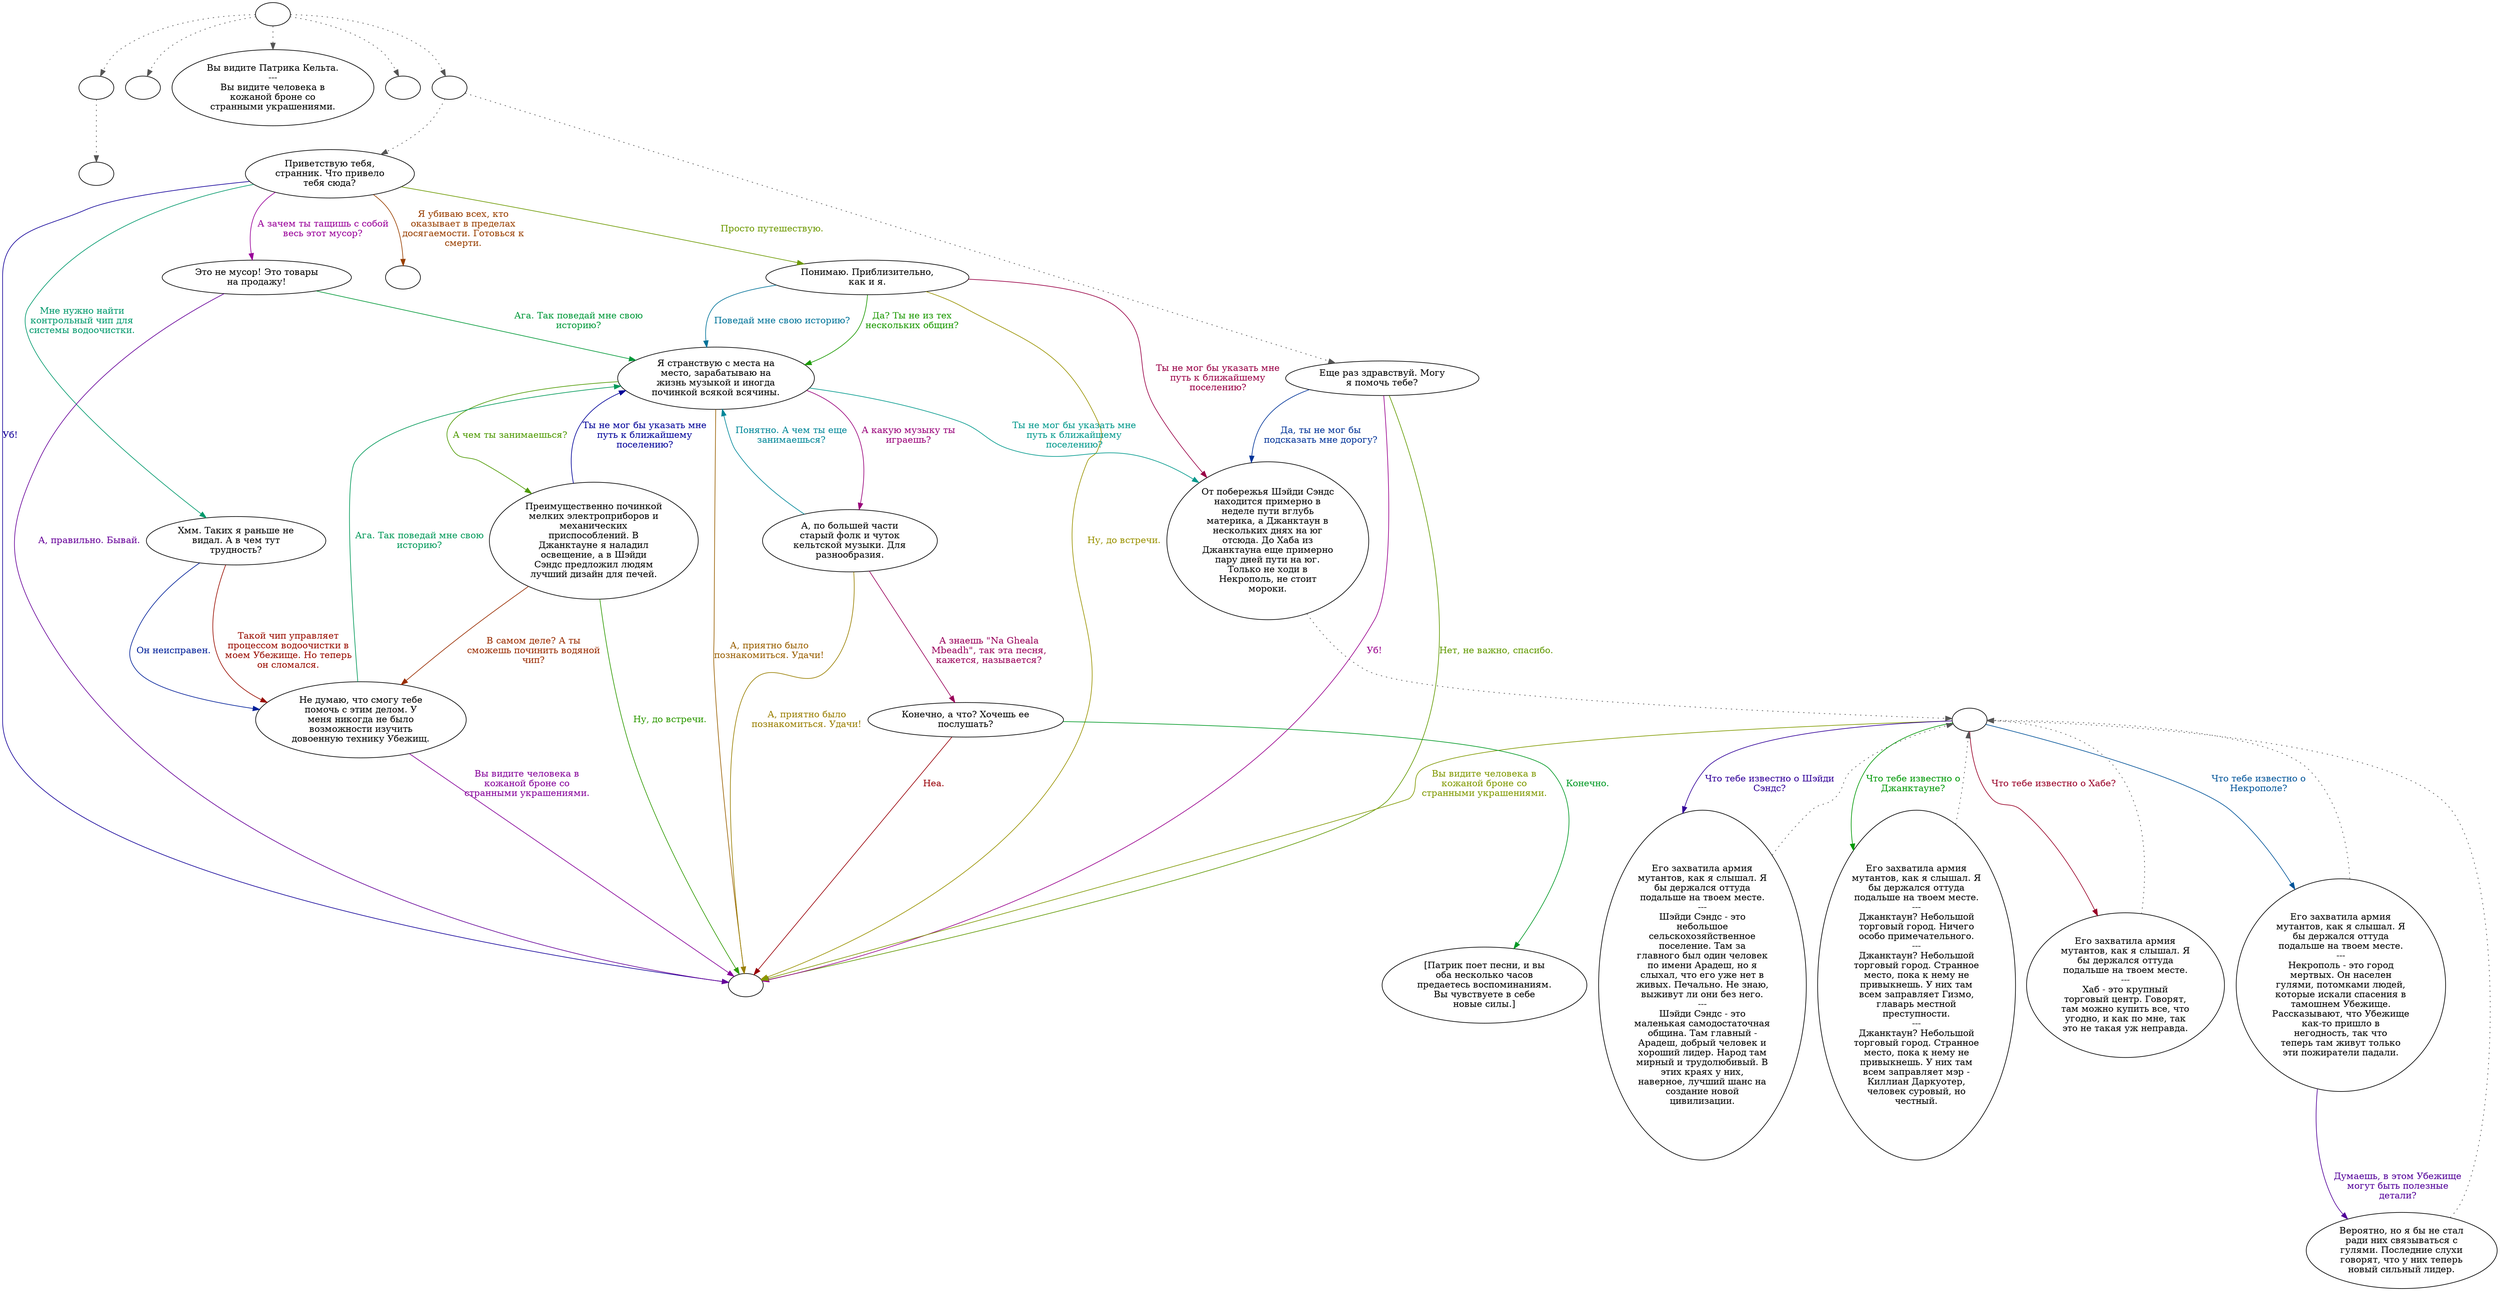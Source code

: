 digraph patrick {
  "start" [style=filled       fillcolor="#FFFFFF"       color="#000000"]
  "start" -> "critter_p_proc" [style=dotted color="#555555"]
  "start" -> "destroy_p_proc" [style=dotted color="#555555"]
  "start" -> "look_at_p_proc" [style=dotted color="#555555"]
  "start" -> "pickup_p_proc" [style=dotted color="#555555"]
  "start" -> "talk_p_proc" [style=dotted color="#555555"]
  "start" [label=""]
  "critter_p_proc" [style=filled       fillcolor="#FFFFFF"       color="#000000"]
  "critter_p_proc" -> "flee_dude" [style=dotted color="#555555"]
  "critter_p_proc" [label=""]
  "destroy_p_proc" [style=filled       fillcolor="#FFFFFF"       color="#000000"]
  "destroy_p_proc" [label=""]
  "look_at_p_proc" [style=filled       fillcolor="#FFFFFF"       color="#000000"]
  "look_at_p_proc" [label="Вы видите Патрика Кельта.\n---\nВы видите человека в\nкожаной броне со\nстранными украшениями."]
  "pickup_p_proc" [style=filled       fillcolor="#FFFFFF"       color="#000000"]
  "pickup_p_proc" [label=""]
  "talk_p_proc" [style=filled       fillcolor="#FFFFFF"       color="#000000"]
  "talk_p_proc" -> "Patrick17" [style=dotted color="#555555"]
  "talk_p_proc" -> "Patrick01" [style=dotted color="#555555"]
  "talk_p_proc" [label=""]
  "flee_dude" [style=filled       fillcolor="#FFFFFF"       color="#000000"]
  "flee_dude" [label=""]
  "Patrick01" [style=filled       fillcolor="#FFFFFF"       color="#000000"]
  "Patrick01" [label="Приветствую тебя,\nстранник. Что привело\nтебя сюда?"]
  "Patrick01" -> "Patrick02" [label="Просто путешествую." color="#6D9900" fontcolor="#6D9900"]
  "Patrick01" -> "Patrick03" [label="А зачем ты тащишь с собой\nвесь этот мусор?" color="#990099" fontcolor="#990099"]
  "Patrick01" -> "Patrick04" [label="Мне нужно найти\nконтрольный чип для\nсистемы водоочистки." color="#00996C" fontcolor="#00996C"]
  "Patrick01" -> "PatrickCombat" [label="Я убиваю всех, кто\nоказывает в пределах\nдосягаемости. Готовься к\nсмерти." color="#993F00" fontcolor="#993F00"]
  "Patrick01" -> "PatrickEnd" [label="Уб!" color="#130099" fontcolor="#130099"]
  "Patrick02" [style=filled       fillcolor="#FFFFFF"       color="#000000"]
  "Patrick02" [label="Понимаю. Приблизительно,\nкак и я."]
  "Patrick02" -> "Patrick05" [label="Да? Ты не из тех\nнескольких общин?" color="#1A9900" fontcolor="#1A9900"]
  "Patrick02" -> "Patrick06" [label="Ты не мог бы указать мне\nпуть к ближайшему\nпоселению?" color="#990046" fontcolor="#990046"]
  "Patrick02" -> "Patrick05" [label="Поведай мне свою историю?" color="#007399" fontcolor="#007399"]
  "Patrick02" -> "PatrickEnd" [label="Ну, до встречи." color="#999200" fontcolor="#999200"]
  "Patrick03" [style=filled       fillcolor="#FFFFFF"       color="#000000"]
  "Patrick03" [label="Это не мусор! Это товары\nна продажу!"]
  "Patrick03" -> "PatrickEnd" [label="А, правильно. Бывай." color="#660099" fontcolor="#660099"]
  "Patrick03" -> "Patrick05" [label="Ага. Так поведай мне свою\nисторию?" color="#009939" fontcolor="#009939"]
  "Patrick04" [style=filled       fillcolor="#FFFFFF"       color="#000000"]
  "Patrick04" [label="Хмм. Таких я раньше не\nвидал. А в чем тут\nтрудность?"]
  "Patrick04" -> "Patrick07" [label="Такой чип управляет\nпроцессом водоочистки в\nмоем Убежище. Но теперь\nон сломался." color="#990C00" fontcolor="#990C00"]
  "Patrick04" -> "Patrick07" [label="Он неисправен." color="#002099" fontcolor="#002099"]
  "Patrick05" [style=filled       fillcolor="#FFFFFF"       color="#000000"]
  "Patrick05" [label="Я странствую с места на\nместо, зарабатываю на\nжизнь музыкой и иногда\nпочинкой всякой всячины."]
  "Patrick05" -> "Patrick08" [label="А чем ты занимаешься?" color="#4D9900" fontcolor="#4D9900"]
  "Patrick05" -> "Patrick09" [label="А какую музыку ты\nиграешь?" color="#99007A" fontcolor="#99007A"]
  "Patrick05" -> "Patrick06" [label="Ты не мог бы указать мне\nпуть к ближайшему\nпоселению?" color="#00998C" fontcolor="#00998C"]
  "Patrick05" -> "PatrickEnd" [label="А, приятно было\nпознакомиться. Удачи!" color="#995F00" fontcolor="#995F00"]
  "Patrick06" [style=filled       fillcolor="#FFFFFF"       color="#000000"]
  "Patrick06" -> "Patrick06a" [style=dotted color="#555555"]
  "Patrick06" [label="От побережья Шэйди Сэндс\nнаходится примерно в\nнеделе пути вглубь\nматерика, а Джанктаун в\nнескольких днях на юг\nотсюда. До Хаба из\nДжанктауна еще примерно\nпару дней пути на юг.\nТолько не ходи в\nНекрополь, не стоит\nмороки."]
  "Patrick06a" [style=filled       fillcolor="#FFFFFF"       color="#000000"]
  "Patrick06a" [label=""]
  "Patrick06a" -> "Patrick10" [label="Что тебе известно о Шэйди\nСэндс?" color="#320099" fontcolor="#320099"]
  "Patrick06a" -> "Patrick11" [label="Что тебе известно о\nДжанктауне?" color="#009906" fontcolor="#009906"]
  "Patrick06a" -> "Patrick12" [label="Что тебе известно о Хабе?" color="#990027" fontcolor="#990027"]
  "Patrick06a" -> "Patrick13" [label="Что тебе известно о\nНекрополе?" color="#005499" fontcolor="#005499"]
  "Patrick06a" -> "PatrickEnd" [label="Вы видите человека в\nкожаной броне со\nстранными украшениями." color="#809900" fontcolor="#809900"]
  "Patrick07" [style=filled       fillcolor="#FFFFFF"       color="#000000"]
  "Patrick07" [label="Не думаю, что смогу тебе\nпомочь с этим делом. У\nменя никогда не было\nвозможности изучить\nдовоенную технику Убежищ."]
  "Patrick07" -> "PatrickEnd" [label="Вы видите человека в\nкожаной броне со\nстранными украшениями." color="#850099" fontcolor="#850099"]
  "Patrick07" -> "Patrick05" [label="Ага. Так поведай мне свою\nисторию?" color="#009959" fontcolor="#009959"]
  "Patrick08" [style=filled       fillcolor="#FFFFFF"       color="#000000"]
  "Patrick08" [label="Преимущественно починкой\nмелких электроприборов и\nмеханических\nприспособлений. В\nДжанктауне я наладил\nосвещение, а в Шэйди\nСэндс предложил людям\nлучший дизайн для печей."]
  "Patrick08" -> "Patrick07" [label="В самом деле? А ты\nсможешь починить водяной\nчип?" color="#992C00" fontcolor="#992C00"]
  "Patrick08" -> "Patrick05" [label="Ты не мог бы указать мне\nпуть к ближайшему\nпоселению?" color="#000199" fontcolor="#000199"]
  "Patrick08" -> "PatrickEnd" [label="Ну, до встречи." color="#2D9900" fontcolor="#2D9900"]
  "Patrick09" [style=filled       fillcolor="#FFFFFF"       color="#000000"]
  "Patrick09" [label="А, по большей части\nстарый фолк и чуток\nкельтской музыки. Для\nразнообразия."]
  "Patrick09" -> "Patrick15" [label="А знаешь \"Na Gheala\nMbeadh\", так эта песня,\nкажется, называется?" color="#99005A" fontcolor="#99005A"]
  "Patrick09" -> "Patrick05" [label="Понятно. А чем ты еще\nзанимаешься?" color="#008799" fontcolor="#008799"]
  "Patrick09" -> "PatrickEnd" [label="А, приятно было\nпознакомиться. Удачи!" color="#997F00" fontcolor="#997F00"]
  "Patrick10" [style=filled       fillcolor="#FFFFFF"       color="#000000"]
  "Patrick10" -> "Patrick06a" [style=dotted color="#555555"]
  "Patrick10" [label="Его захватила армия\nмутантов, как я слышал. Я\nбы держался оттуда\nподальше на твоем месте.\n---\nШэйди Сэндс - это\nнебольшое\nсельскохозяйственное\nпоселение. Там за\nглавного был один человек\nпо имени Арадеш, но я\nслыхал, что его уже нет в\nживых. Печально. Не знаю,\nвыживут ли они без него.\n---\nШэйди Сэндс - это\nмаленькая самодостаточная\nобщина. Там главный -\nАрадеш, добрый человек и\nхороший лидер. Народ там\nмирный и трудолюбивый. В\nэтих краях у них,\nнаверное, лучший шанс на\nсоздание новой\nцивилизации."]
  "Patrick11" [style=filled       fillcolor="#FFFFFF"       color="#000000"]
  "Patrick11" -> "Patrick06a" [style=dotted color="#555555"]
  "Patrick11" [label="Его захватила армия\nмутантов, как я слышал. Я\nбы держался оттуда\nподальше на твоем месте.\n---\nДжанктаун? Небольшой\nторговый город. Ничего\nособо примечательного.\n---\nДжанктаун? Небольшой\nторговый город. Странное\nместо, пока к нему не\nпривыкнешь. У них там\nвсем заправляет Гизмо,\nглаварь местной\nпреступности.\n---\nДжанктаун? Небольшой\nторговый город. Странное\nместо, пока к нему не\nпривыкнешь. У них там\nвсем заправляет мэр -\nКиллиан Даркуотер,\nчеловек суровый, но\nчестный."]
  "Patrick12" [style=filled       fillcolor="#FFFFFF"       color="#000000"]
  "Patrick12" -> "Patrick06a" [style=dotted color="#555555"]
  "Patrick12" [label="Его захватила армия\nмутантов, как я слышал. Я\nбы держался оттуда\nподальше на твоем месте.\n---\nХаб - это крупный\nторговый центр. Говорят,\nтам можно купить все, что\nугодно, и как по мне, так\nэто не такая уж неправда."]
  "Patrick13" [style=filled       fillcolor="#FFFFFF"       color="#000000"]
  "Patrick13" -> "Patrick06a" [style=dotted color="#555555"]
  "Patrick13" [label="Его захватила армия\nмутантов, как я слышал. Я\nбы держался оттуда\nподальше на твоем месте.\n---\nНекрополь - это город\nмертвых. Он населен\nгулями, потомками людей,\nкоторые искали спасения в\nтамошнем Убежище.\nРассказывают, что Убежище\nкак-то пришло в\nнегодность, так что\nтеперь там живут только\nэти пожиратели падали."]
  "Patrick13" -> "Patrick14" [label="Думаешь, в этом Убежище\nмогут быть полезные\nдетали?" color="#520099" fontcolor="#520099"]
  "Patrick14" [style=filled       fillcolor="#FFFFFF"       color="#000000"]
  "Patrick14" -> "Patrick06a" [style=dotted color="#555555"]
  "Patrick14" [label="Вероятно, но я бы не стал\nради них связываться с\nгулями. Последние слухи\nговорят, что у них теперь\nновый сильный лидер."]
  "Patrick15" [style=filled       fillcolor="#FFFFFF"       color="#000000"]
  "Patrick15" [label="Конечно, а что? Хочешь ее\nпослушать?"]
  "Patrick15" -> "Patrick16" [label="Конечно." color="#009925" fontcolor="#009925"]
  "Patrick15" -> "PatrickEnd" [label="Неа." color="#990007" fontcolor="#990007"]
  "Patrick16" [style=filled       fillcolor="#FFFFFF"       color="#000000"]
  "Patrick16" [label="[Патрик поет песни, и вы\nоба несколько часов\nпредаетесь воспоминаниям.\nВы чувствуете в себе\nновые силы.]"]
  "Patrick17" [style=filled       fillcolor="#FFFFFF"       color="#000000"]
  "Patrick17" [label="Еще раз здравствуй. Могу\nя помочь тебе?"]
  "Patrick17" -> "Patrick06" [label="Да, ты не мог бы\nподсказать мне дорогу?" color="#003499" fontcolor="#003499"]
  "Patrick17" -> "PatrickEnd" [label="Нет, не важно, спасибо." color="#619900" fontcolor="#619900"]
  "Patrick17" -> "PatrickEnd" [label="Уб!" color="#99008D" fontcolor="#99008D"]
  "PatrickCombat" [style=filled       fillcolor="#FFFFFF"       color="#000000"]
  "PatrickCombat" [label=""]
  "PatrickEnd" [style=filled       fillcolor="#FFFFFF"       color="#000000"]
  "PatrickEnd" [label=""]
}